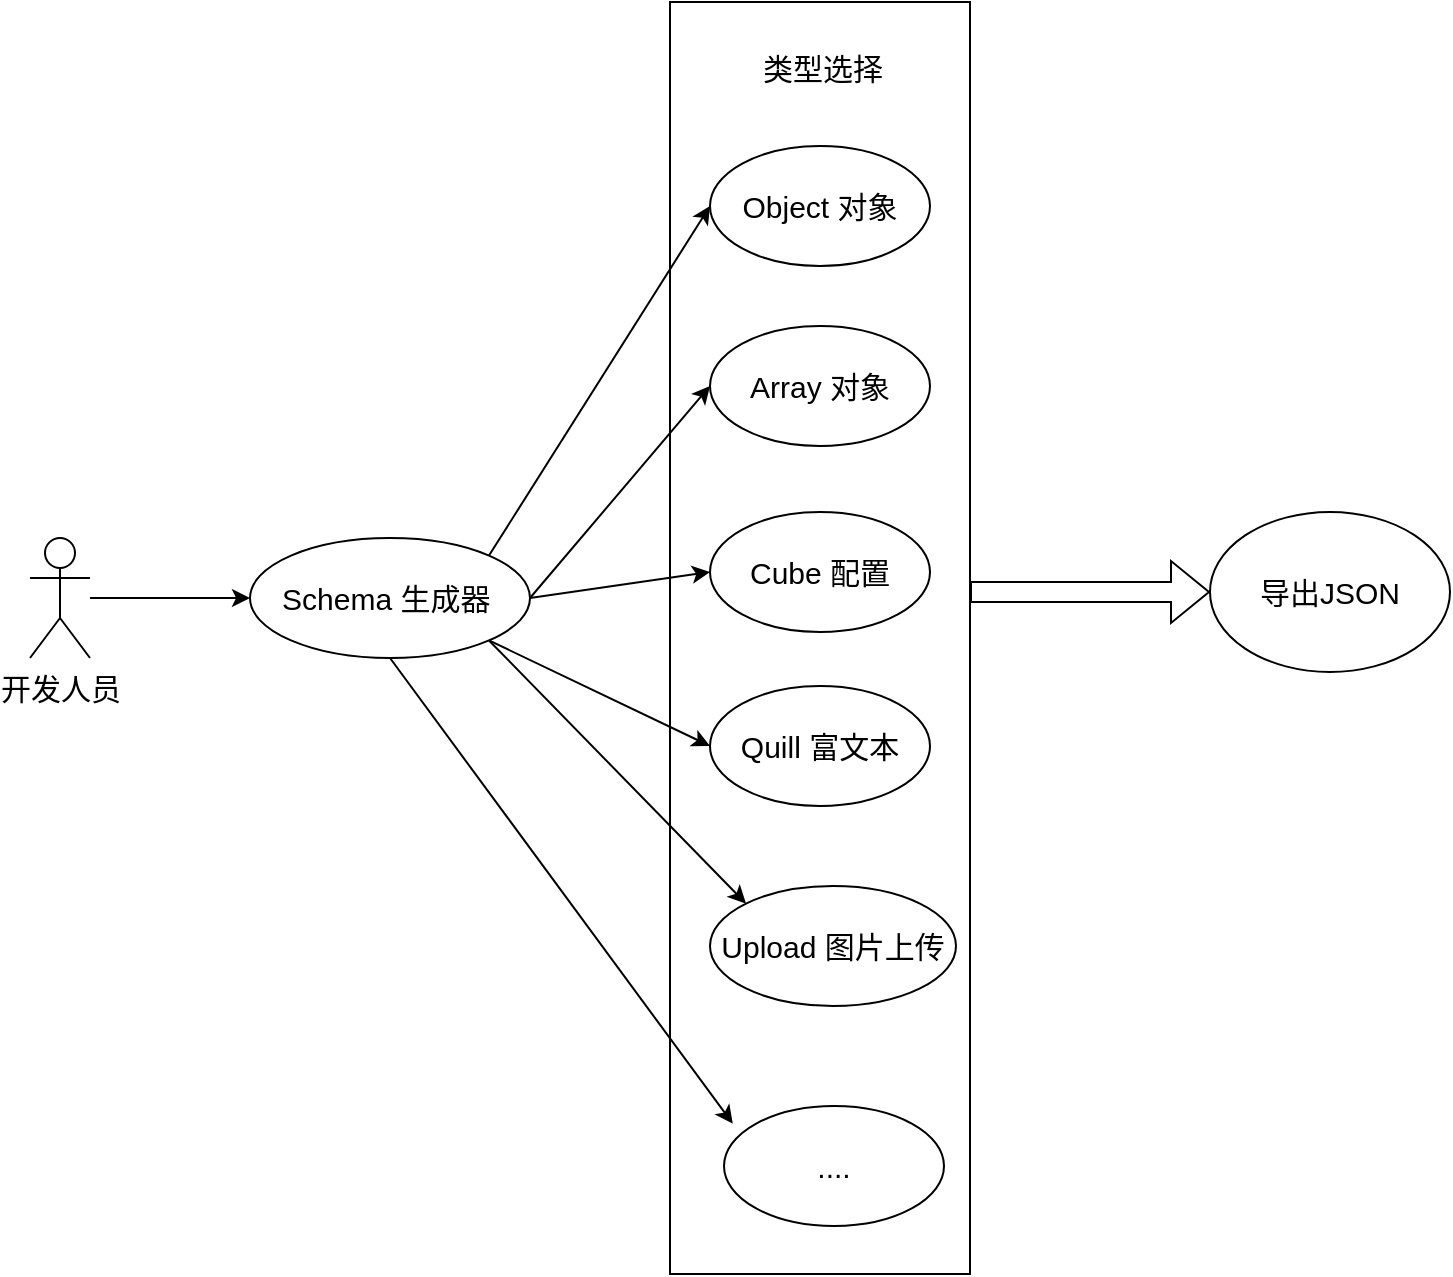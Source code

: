 <mxfile version="24.0.7" type="github">
  <diagram name="第 1 页" id="fnPjNfdaI1dxIVtmjzfw">
    <mxGraphModel dx="2074" dy="-23" grid="1" gridSize="10" guides="1" tooltips="1" connect="1" arrows="1" fold="1" page="1" pageScale="1" pageWidth="827" pageHeight="1169" math="0" shadow="0">
      <root>
        <mxCell id="0" />
        <mxCell id="1" parent="0" />
        <mxCell id="ffz0KAn1uFpzw2hxK1NV-1" value="" style="rounded=0;whiteSpace=wrap;html=1;fontSize=15;" parent="1" vertex="1">
          <mxGeometry x="407" y="1880" width="150" height="636" as="geometry" />
        </mxCell>
        <mxCell id="ffz0KAn1uFpzw2hxK1NV-2" value="开发人员" style="shape=umlActor;verticalLabelPosition=bottom;verticalAlign=top;html=1;fontSize=15;" parent="1" vertex="1">
          <mxGeometry x="87" y="2148" width="30" height="60" as="geometry" />
        </mxCell>
        <mxCell id="ffz0KAn1uFpzw2hxK1NV-3" value="Schema 生成器&lt;b style=&quot;font-family: &amp;quot;Times New Roman&amp;quot;; font-size: 15px; text-align: justify; background-color: initial;&quot;&gt;&amp;nbsp;&lt;/b&gt;" style="ellipse;whiteSpace=wrap;html=1;fontSize=15;" parent="1" vertex="1">
          <mxGeometry x="197" y="2148" width="140" height="60" as="geometry" />
        </mxCell>
        <mxCell id="ffz0KAn1uFpzw2hxK1NV-4" value="Object 对象" style="ellipse;whiteSpace=wrap;html=1;fontSize=15;" parent="1" vertex="1">
          <mxGeometry x="427" y="1952" width="110" height="60" as="geometry" />
        </mxCell>
        <mxCell id="ffz0KAn1uFpzw2hxK1NV-5" value="Array 对象" style="ellipse;whiteSpace=wrap;html=1;fontSize=15;" parent="1" vertex="1">
          <mxGeometry x="427" y="2042" width="110" height="60" as="geometry" />
        </mxCell>
        <mxCell id="ffz0KAn1uFpzw2hxK1NV-6" value="Cube 配置" style="ellipse;whiteSpace=wrap;html=1;fontSize=15;" parent="1" vertex="1">
          <mxGeometry x="427" y="2135" width="110" height="60" as="geometry" />
        </mxCell>
        <mxCell id="ffz0KAn1uFpzw2hxK1NV-7" value="Quill 富文本" style="ellipse;whiteSpace=wrap;html=1;fontSize=15;" parent="1" vertex="1">
          <mxGeometry x="427" y="2222" width="110" height="60" as="geometry" />
        </mxCell>
        <mxCell id="ffz0KAn1uFpzw2hxK1NV-8" value="" style="endArrow=classic;html=1;rounded=0;entryX=0;entryY=0.5;entryDx=0;entryDy=0;fontSize=15;" parent="1" source="ffz0KAn1uFpzw2hxK1NV-2" target="ffz0KAn1uFpzw2hxK1NV-3" edge="1">
          <mxGeometry width="50" height="50" relative="1" as="geometry">
            <mxPoint x="687" y="2028" as="sourcePoint" />
            <mxPoint x="737" y="1978" as="targetPoint" />
          </mxGeometry>
        </mxCell>
        <mxCell id="ffz0KAn1uFpzw2hxK1NV-9" value="Upload 图片上传" style="ellipse;whiteSpace=wrap;html=1;fontSize=15;" parent="1" vertex="1">
          <mxGeometry x="427" y="2322" width="123" height="60" as="geometry" />
        </mxCell>
        <mxCell id="ffz0KAn1uFpzw2hxK1NV-10" value="...." style="ellipse;whiteSpace=wrap;html=1;fontSize=15;" parent="1" vertex="1">
          <mxGeometry x="434" y="2432" width="110" height="60" as="geometry" />
        </mxCell>
        <mxCell id="ffz0KAn1uFpzw2hxK1NV-11" value="" style="endArrow=classic;html=1;rounded=0;exitX=1;exitY=0;exitDx=0;exitDy=0;entryX=0;entryY=0.5;entryDx=0;entryDy=0;fontSize=15;" parent="1" source="ffz0KAn1uFpzw2hxK1NV-3" target="ffz0KAn1uFpzw2hxK1NV-4" edge="1">
          <mxGeometry width="50" height="50" relative="1" as="geometry">
            <mxPoint x="227" y="2098" as="sourcePoint" />
            <mxPoint x="277" y="2048" as="targetPoint" />
          </mxGeometry>
        </mxCell>
        <mxCell id="ffz0KAn1uFpzw2hxK1NV-12" value="" style="endArrow=classic;html=1;rounded=0;exitX=1;exitY=1;exitDx=0;exitDy=0;entryX=0;entryY=0.5;entryDx=0;entryDy=0;fontSize=15;" parent="1" source="ffz0KAn1uFpzw2hxK1NV-3" target="ffz0KAn1uFpzw2hxK1NV-7" edge="1">
          <mxGeometry width="50" height="50" relative="1" as="geometry">
            <mxPoint x="227" y="2098" as="sourcePoint" />
            <mxPoint x="277" y="2048" as="targetPoint" />
          </mxGeometry>
        </mxCell>
        <mxCell id="ffz0KAn1uFpzw2hxK1NV-13" value="" style="endArrow=classic;html=1;rounded=0;exitX=1;exitY=0.5;exitDx=0;exitDy=0;entryX=0;entryY=0.5;entryDx=0;entryDy=0;fontSize=15;" parent="1" source="ffz0KAn1uFpzw2hxK1NV-3" target="ffz0KAn1uFpzw2hxK1NV-6" edge="1">
          <mxGeometry width="50" height="50" relative="1" as="geometry">
            <mxPoint x="227" y="2098" as="sourcePoint" />
            <mxPoint x="277" y="2048" as="targetPoint" />
          </mxGeometry>
        </mxCell>
        <mxCell id="ffz0KAn1uFpzw2hxK1NV-14" value="" style="endArrow=classic;html=1;rounded=0;exitX=1;exitY=0.5;exitDx=0;exitDy=0;entryX=0;entryY=0.5;entryDx=0;entryDy=0;fontSize=15;" parent="1" source="ffz0KAn1uFpzw2hxK1NV-3" target="ffz0KAn1uFpzw2hxK1NV-5" edge="1">
          <mxGeometry width="50" height="50" relative="1" as="geometry">
            <mxPoint x="227" y="2098" as="sourcePoint" />
            <mxPoint x="277" y="2048" as="targetPoint" />
          </mxGeometry>
        </mxCell>
        <mxCell id="ffz0KAn1uFpzw2hxK1NV-15" value="" style="endArrow=classic;html=1;rounded=0;exitX=0.5;exitY=1;exitDx=0;exitDy=0;entryX=0.04;entryY=0.147;entryDx=0;entryDy=0;entryPerimeter=0;fontSize=15;" parent="1" source="ffz0KAn1uFpzw2hxK1NV-3" target="ffz0KAn1uFpzw2hxK1NV-10" edge="1">
          <mxGeometry width="50" height="50" relative="1" as="geometry">
            <mxPoint x="227" y="2098" as="sourcePoint" />
            <mxPoint x="277" y="2048" as="targetPoint" />
          </mxGeometry>
        </mxCell>
        <mxCell id="ffz0KAn1uFpzw2hxK1NV-16" value="" style="endArrow=classic;html=1;rounded=0;exitX=1;exitY=1;exitDx=0;exitDy=0;entryX=0;entryY=0;entryDx=0;entryDy=0;fontSize=15;" parent="1" source="ffz0KAn1uFpzw2hxK1NV-3" target="ffz0KAn1uFpzw2hxK1NV-9" edge="1">
          <mxGeometry width="50" height="50" relative="1" as="geometry">
            <mxPoint x="227" y="2098" as="sourcePoint" />
            <mxPoint x="277" y="2048" as="targetPoint" />
          </mxGeometry>
        </mxCell>
        <mxCell id="ffz0KAn1uFpzw2hxK1NV-17" value="类型选择" style="text;html=1;strokeColor=none;fillColor=none;align=center;verticalAlign=middle;whiteSpace=wrap;rounded=0;fontSize=15;" parent="1" vertex="1">
          <mxGeometry x="447" y="1898" width="73" height="30" as="geometry" />
        </mxCell>
        <mxCell id="ffz0KAn1uFpzw2hxK1NV-18" value="" style="shape=flexArrow;endArrow=classic;html=1;rounded=0;entryX=0;entryY=0.5;entryDx=0;entryDy=0;fontSize=15;" parent="1" target="ffz0KAn1uFpzw2hxK1NV-19" edge="1">
          <mxGeometry width="50" height="50" relative="1" as="geometry">
            <mxPoint x="557" y="2175" as="sourcePoint" />
            <mxPoint x="357" y="2048" as="targetPoint" />
          </mxGeometry>
        </mxCell>
        <mxCell id="ffz0KAn1uFpzw2hxK1NV-19" value="导出JSON" style="ellipse;whiteSpace=wrap;html=1;fontSize=15;" parent="1" vertex="1">
          <mxGeometry x="677" y="2135" width="120" height="80" as="geometry" />
        </mxCell>
      </root>
    </mxGraphModel>
  </diagram>
</mxfile>
